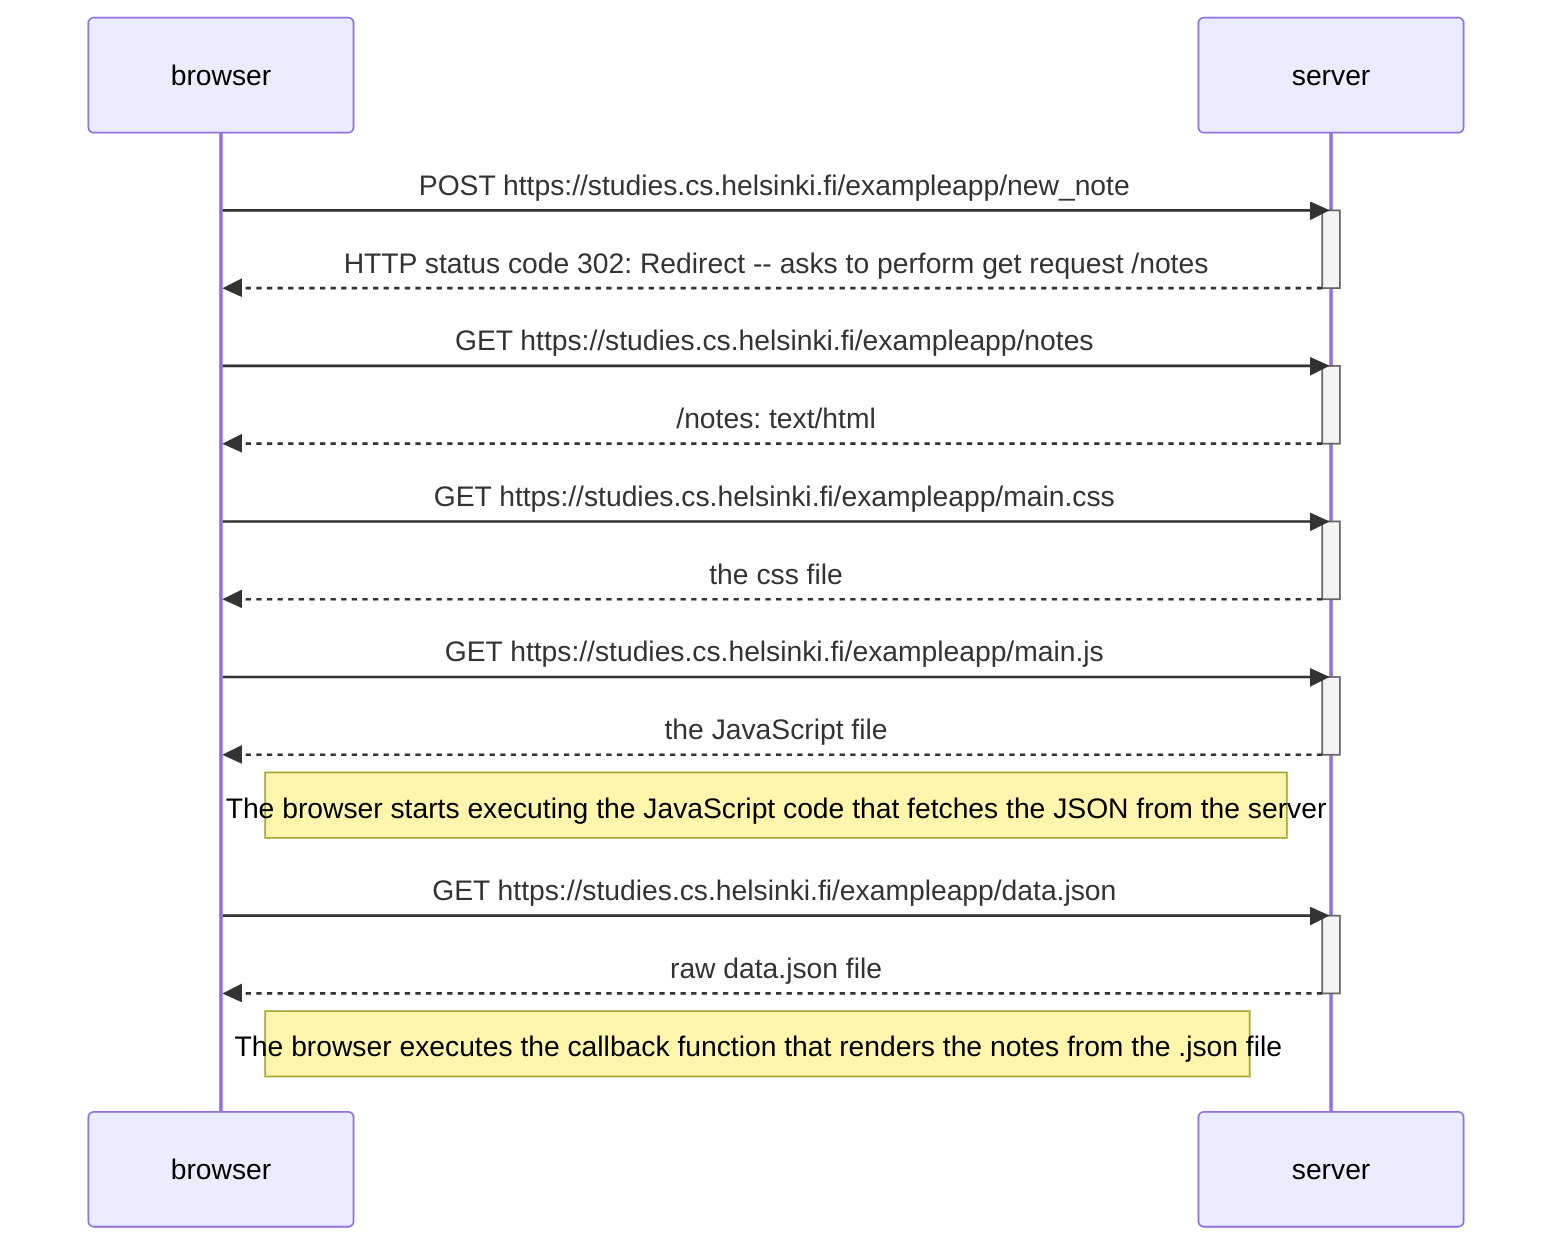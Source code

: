 sequenceDiagram
    participant browser
    participant server

    browser->>server: POST https://studies.cs.helsinki.fi/exampleapp/new_note
    activate server
    server-->>browser: HTTP status code 302: Redirect -- asks to perform get request /notes
    deactivate server

    browser->>server: GET https://studies.cs.helsinki.fi/exampleapp/notes
    activate server
    server-->>browser: /notes: text/html;
    deactivate server

    browser->>server: GET https://studies.cs.helsinki.fi/exampleapp/main.css
    activate server
    server-->>browser: the css file
    deactivate server

    browser->>server: GET https://studies.cs.helsinki.fi/exampleapp/main.js
    activate server
    server-->>browser: the JavaScript file
    deactivate server

    Note right of browser: The browser starts executing the JavaScript code that fetches the JSON from the server

    browser->>server: GET https://studies.cs.helsinki.fi/exampleapp/data.json
    activate server
    server-->>browser: raw data.json file 
    deactivate server

    Note right of browser: The browser executes the callback function that renders the notes from the .json file